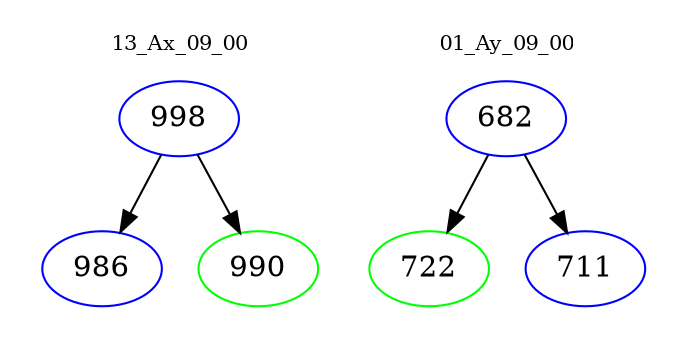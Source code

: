 digraph{
subgraph cluster_0 {
color = white
label = "13_Ax_09_00";
fontsize=10;
T0_998 [label="998", color="blue"]
T0_998 -> T0_986 [color="black"]
T0_986 [label="986", color="blue"]
T0_998 -> T0_990 [color="black"]
T0_990 [label="990", color="green"]
}
subgraph cluster_1 {
color = white
label = "01_Ay_09_00";
fontsize=10;
T1_682 [label="682", color="blue"]
T1_682 -> T1_722 [color="black"]
T1_722 [label="722", color="green"]
T1_682 -> T1_711 [color="black"]
T1_711 [label="711", color="blue"]
}
}
